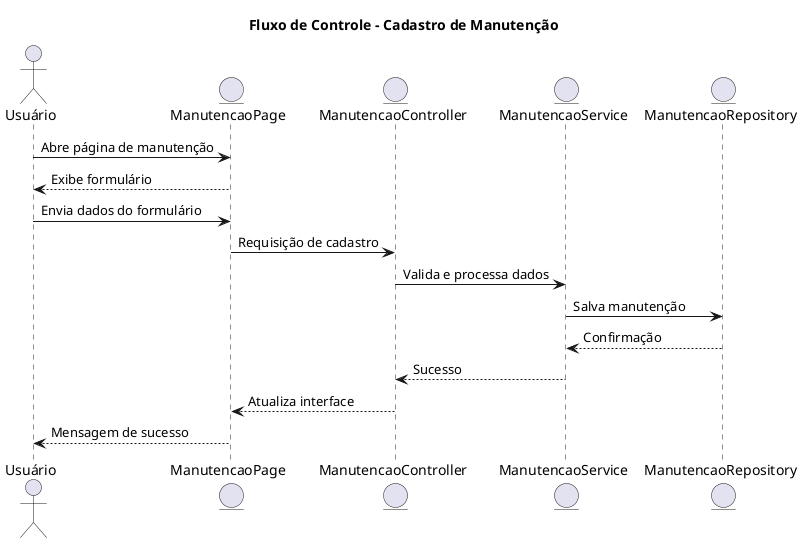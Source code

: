 @startuml
title "Fluxo de Controle - Cadastro de Manutenção"

actor "Usuário" as usr

entity "ManutencaoPage" as page
entity "ManutencaoController" as controller
entity "ManutencaoService" as service
entity "ManutencaoRepository" as repository

usr -> page: Abre página de manutenção
page --> usr: Exibe formulário

usr -> page: Envia dados do formulário
page -> controller: Requisição de cadastro
controller -> service: Valida e processa dados
service -> repository: Salva manutenção
repository --> service: Confirmação
service --> controller: Sucesso
controller --> page: Atualiza interface
page --> usr: Mensagem de sucesso

@enduml
